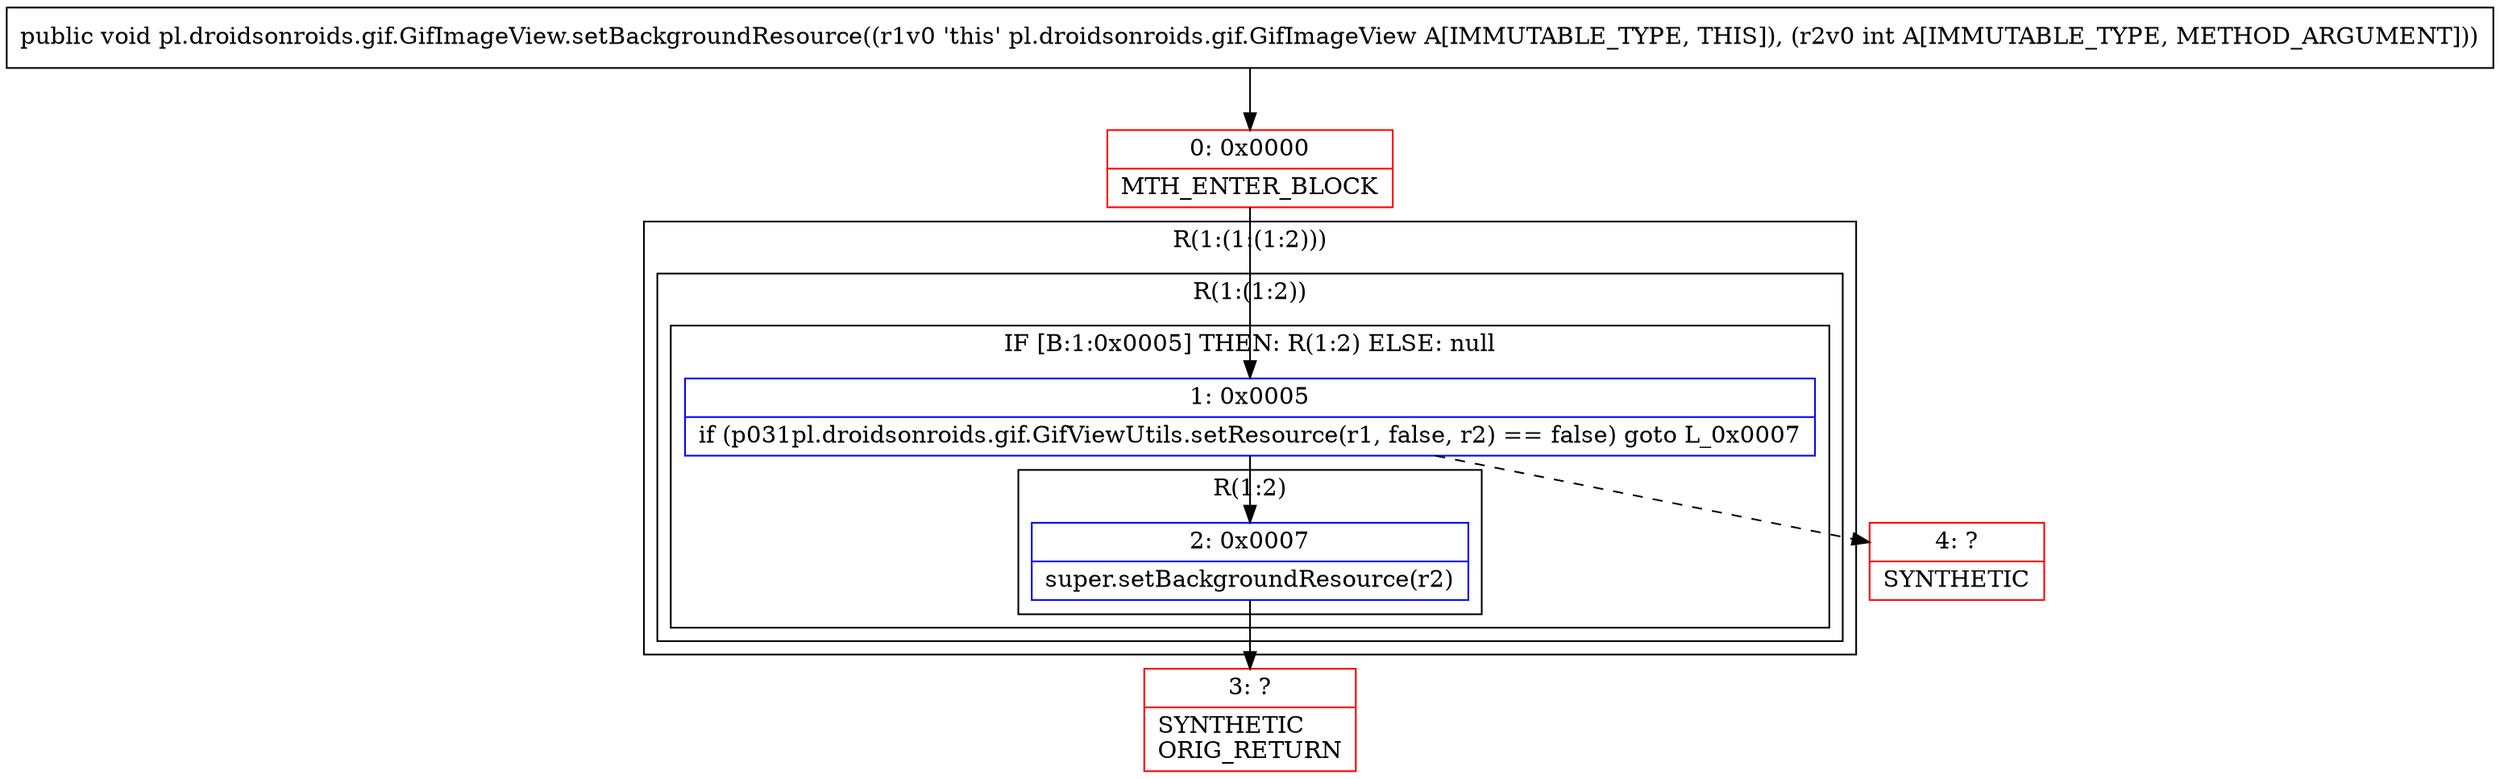 digraph "CFG forpl.droidsonroids.gif.GifImageView.setBackgroundResource(I)V" {
subgraph cluster_Region_465089941 {
label = "R(1:(1:(1:2)))";
node [shape=record,color=blue];
subgraph cluster_Region_908372918 {
label = "R(1:(1:2))";
node [shape=record,color=blue];
subgraph cluster_IfRegion_1529825385 {
label = "IF [B:1:0x0005] THEN: R(1:2) ELSE: null";
node [shape=record,color=blue];
Node_1 [shape=record,label="{1\:\ 0x0005|if (p031pl.droidsonroids.gif.GifViewUtils.setResource(r1, false, r2) == false) goto L_0x0007\l}"];
subgraph cluster_Region_273093817 {
label = "R(1:2)";
node [shape=record,color=blue];
Node_2 [shape=record,label="{2\:\ 0x0007|super.setBackgroundResource(r2)\l}"];
}
}
}
}
Node_0 [shape=record,color=red,label="{0\:\ 0x0000|MTH_ENTER_BLOCK\l}"];
Node_3 [shape=record,color=red,label="{3\:\ ?|SYNTHETIC\lORIG_RETURN\l}"];
Node_4 [shape=record,color=red,label="{4\:\ ?|SYNTHETIC\l}"];
MethodNode[shape=record,label="{public void pl.droidsonroids.gif.GifImageView.setBackgroundResource((r1v0 'this' pl.droidsonroids.gif.GifImageView A[IMMUTABLE_TYPE, THIS]), (r2v0 int A[IMMUTABLE_TYPE, METHOD_ARGUMENT])) }"];
MethodNode -> Node_0;
Node_1 -> Node_2;
Node_1 -> Node_4[style=dashed];
Node_2 -> Node_3;
Node_0 -> Node_1;
}

